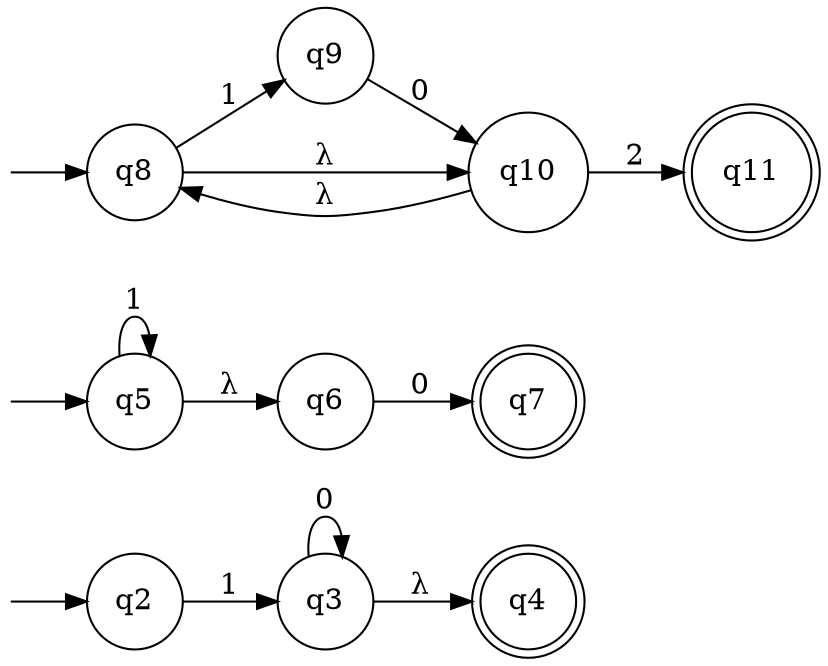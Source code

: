 digraph {
  rankdir = LR;
  node [shape=circle];

  start1 [label="", shape=none, width=0, height=0];
  start2 [label="", shape=none, width=0, height=0];
  start3 [label="", shape=none, width=0, height=0];
  2 [label="q2"];
  3 [label="q3"];
  4 [label="q4", shape=doublecircle];
  5 [label="q5"];
  6 [label="q6"];
  7 [label="q7", shape=doublecircle];
  8 [label="q8"];
  9 [label="q9"];
  10 [label="q10"];
  11 [label="q11", shape=doublecircle];

  start1-> 2;
  start2-> 5;
  start3-> 8;

  2 -> 3 [label="1"];
  3 -> 3 [label="0"];
  3 -> 4 [label="&#955;"];

  5 -> 6 [label="&#955;"];
  5 -> 5 [label="1"];
  6 -> 7 [label="0"];

  8 -> 9 [label="1"];
  8 -> 10 [label="&#955;"];
  9 -> 10 [label="0"];
  10 -> 8 [label="&#955;"];
  10 -> 11 [label="2"];
}
